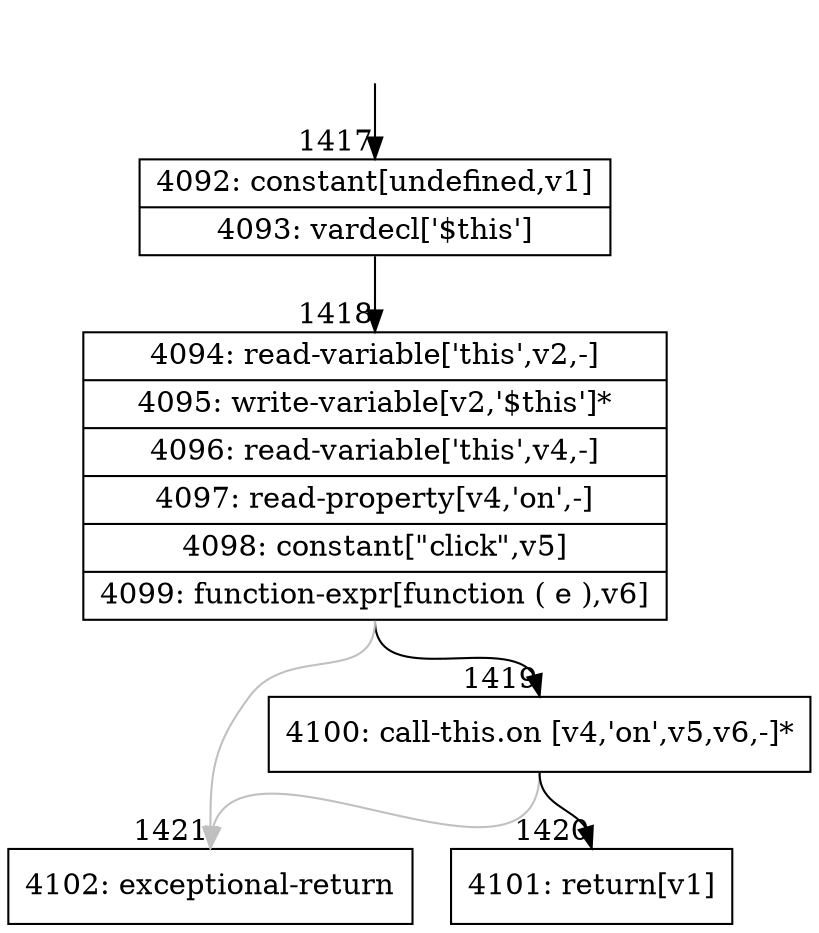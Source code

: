 digraph {
rankdir="TD"
BB_entry112[shape=none,label=""];
BB_entry112 -> BB1417 [tailport=s, headport=n, headlabel="    1417"]
BB1417 [shape=record label="{4092: constant[undefined,v1]|4093: vardecl['$this']}" ] 
BB1417 -> BB1418 [tailport=s, headport=n, headlabel="      1418"]
BB1418 [shape=record label="{4094: read-variable['this',v2,-]|4095: write-variable[v2,'$this']*|4096: read-variable['this',v4,-]|4097: read-property[v4,'on',-]|4098: constant[\"click\",v5]|4099: function-expr[function ( e ),v6]}" ] 
BB1418 -> BB1419 [tailport=s, headport=n, headlabel="      1419"]
BB1418 -> BB1421 [tailport=s, headport=n, color=gray, headlabel="      1421"]
BB1419 [shape=record label="{4100: call-this.on [v4,'on',v5,v6,-]*}" ] 
BB1419 -> BB1420 [tailport=s, headport=n, headlabel="      1420"]
BB1419 -> BB1421 [tailport=s, headport=n, color=gray]
BB1420 [shape=record label="{4101: return[v1]}" ] 
BB1421 [shape=record label="{4102: exceptional-return}" ] 
//#$~ 1076
}
